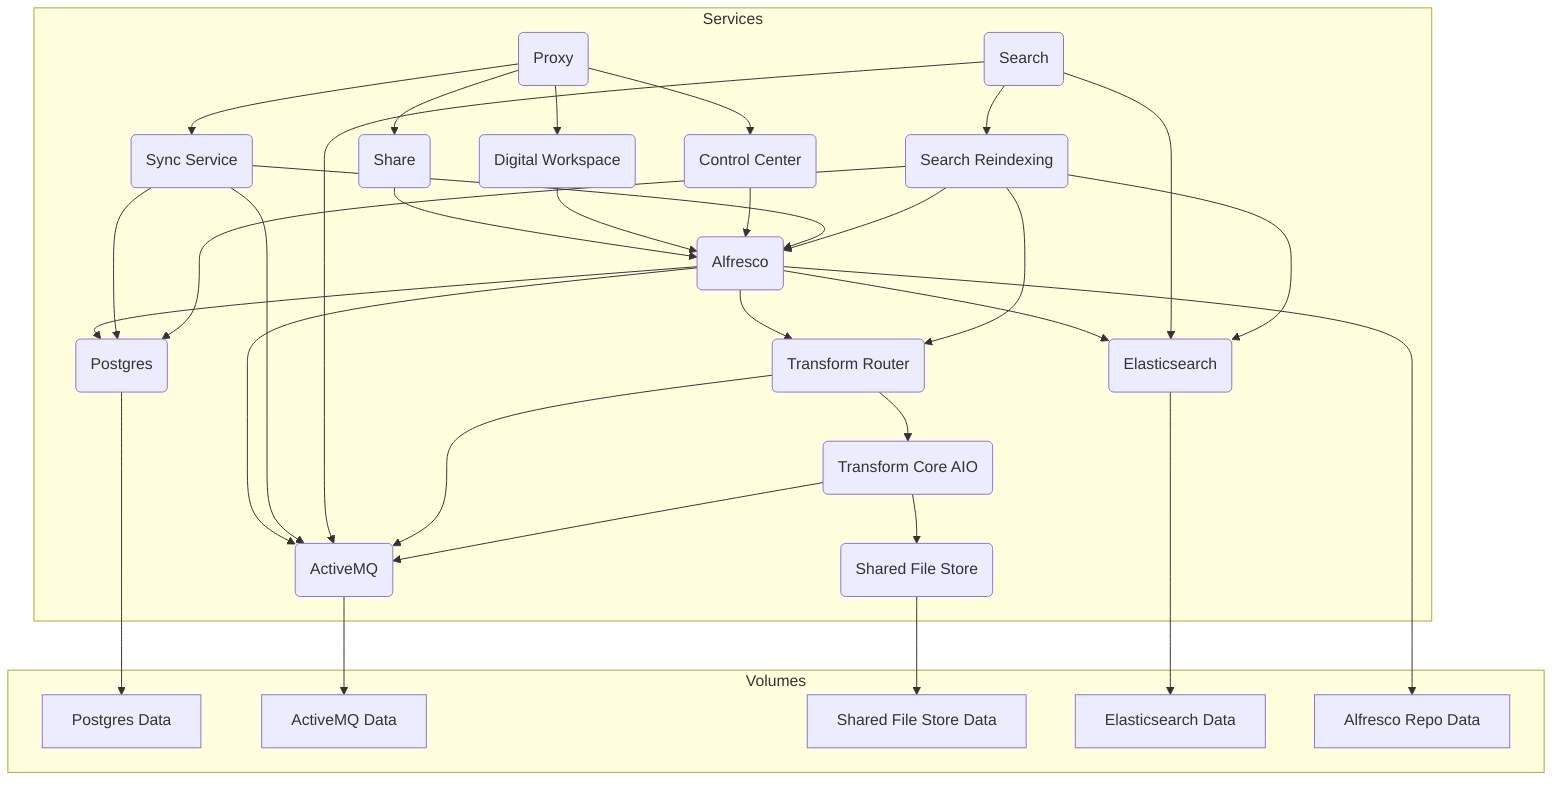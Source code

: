 graph TD;
    subgraph Services
        postgres(Postgres)
        activemq(ActiveMQ)
        elasticsearch(Elasticsearch)
        shared_file_store(Shared File Store)
        transform_core_aio(Transform Core AIO)
        transform_router(Transform Router)
        alfresco(Alfresco)
        search_reindexing(Search Reindexing)
        search(Search)
        sync_service(Sync Service)
        share(Share)
        digital_workspace(Digital Workspace)
        control_center(Control Center)
        proxy(Proxy)
    end

    subgraph Volumes
        postgres_data[Postgres Data]
        activemq_data[ActiveMQ Data]
        shared_file_store_data[Shared File Store Data]
        es_data[Elasticsearch Data]
        alf_repo_data[Alfresco Repo Data]
    end

    proxy --> share
    proxy --> digital_workspace
    proxy --> control_center
    proxy --> sync_service

    share --> alfresco

    digital_workspace --> alfresco

    control_center --> alfresco

    alfresco --> postgres
    alfresco --> activemq
    alfresco --> transform_router
    alfresco --> elasticsearch

    sync_service --> postgres
    sync_service --> activemq
    sync_service --> alfresco

    search --> search_reindexing
    search --> elasticsearch
    search --> activemq

    search_reindexing --> postgres
    search_reindexing --> elasticsearch
    search_reindexing --> transform_router
    search_reindexing --> alfresco

    transform_router --> activemq
    transform_router --> transform_core_aio

    transform_core_aio --> activemq
    transform_core_aio --> shared_file_store

    shared_file_store --> shared_file_store_data

    elasticsearch --> es_data

    activemq --> activemq_data

    postgres --> postgres_data

    alfresco --> alf_repo_data